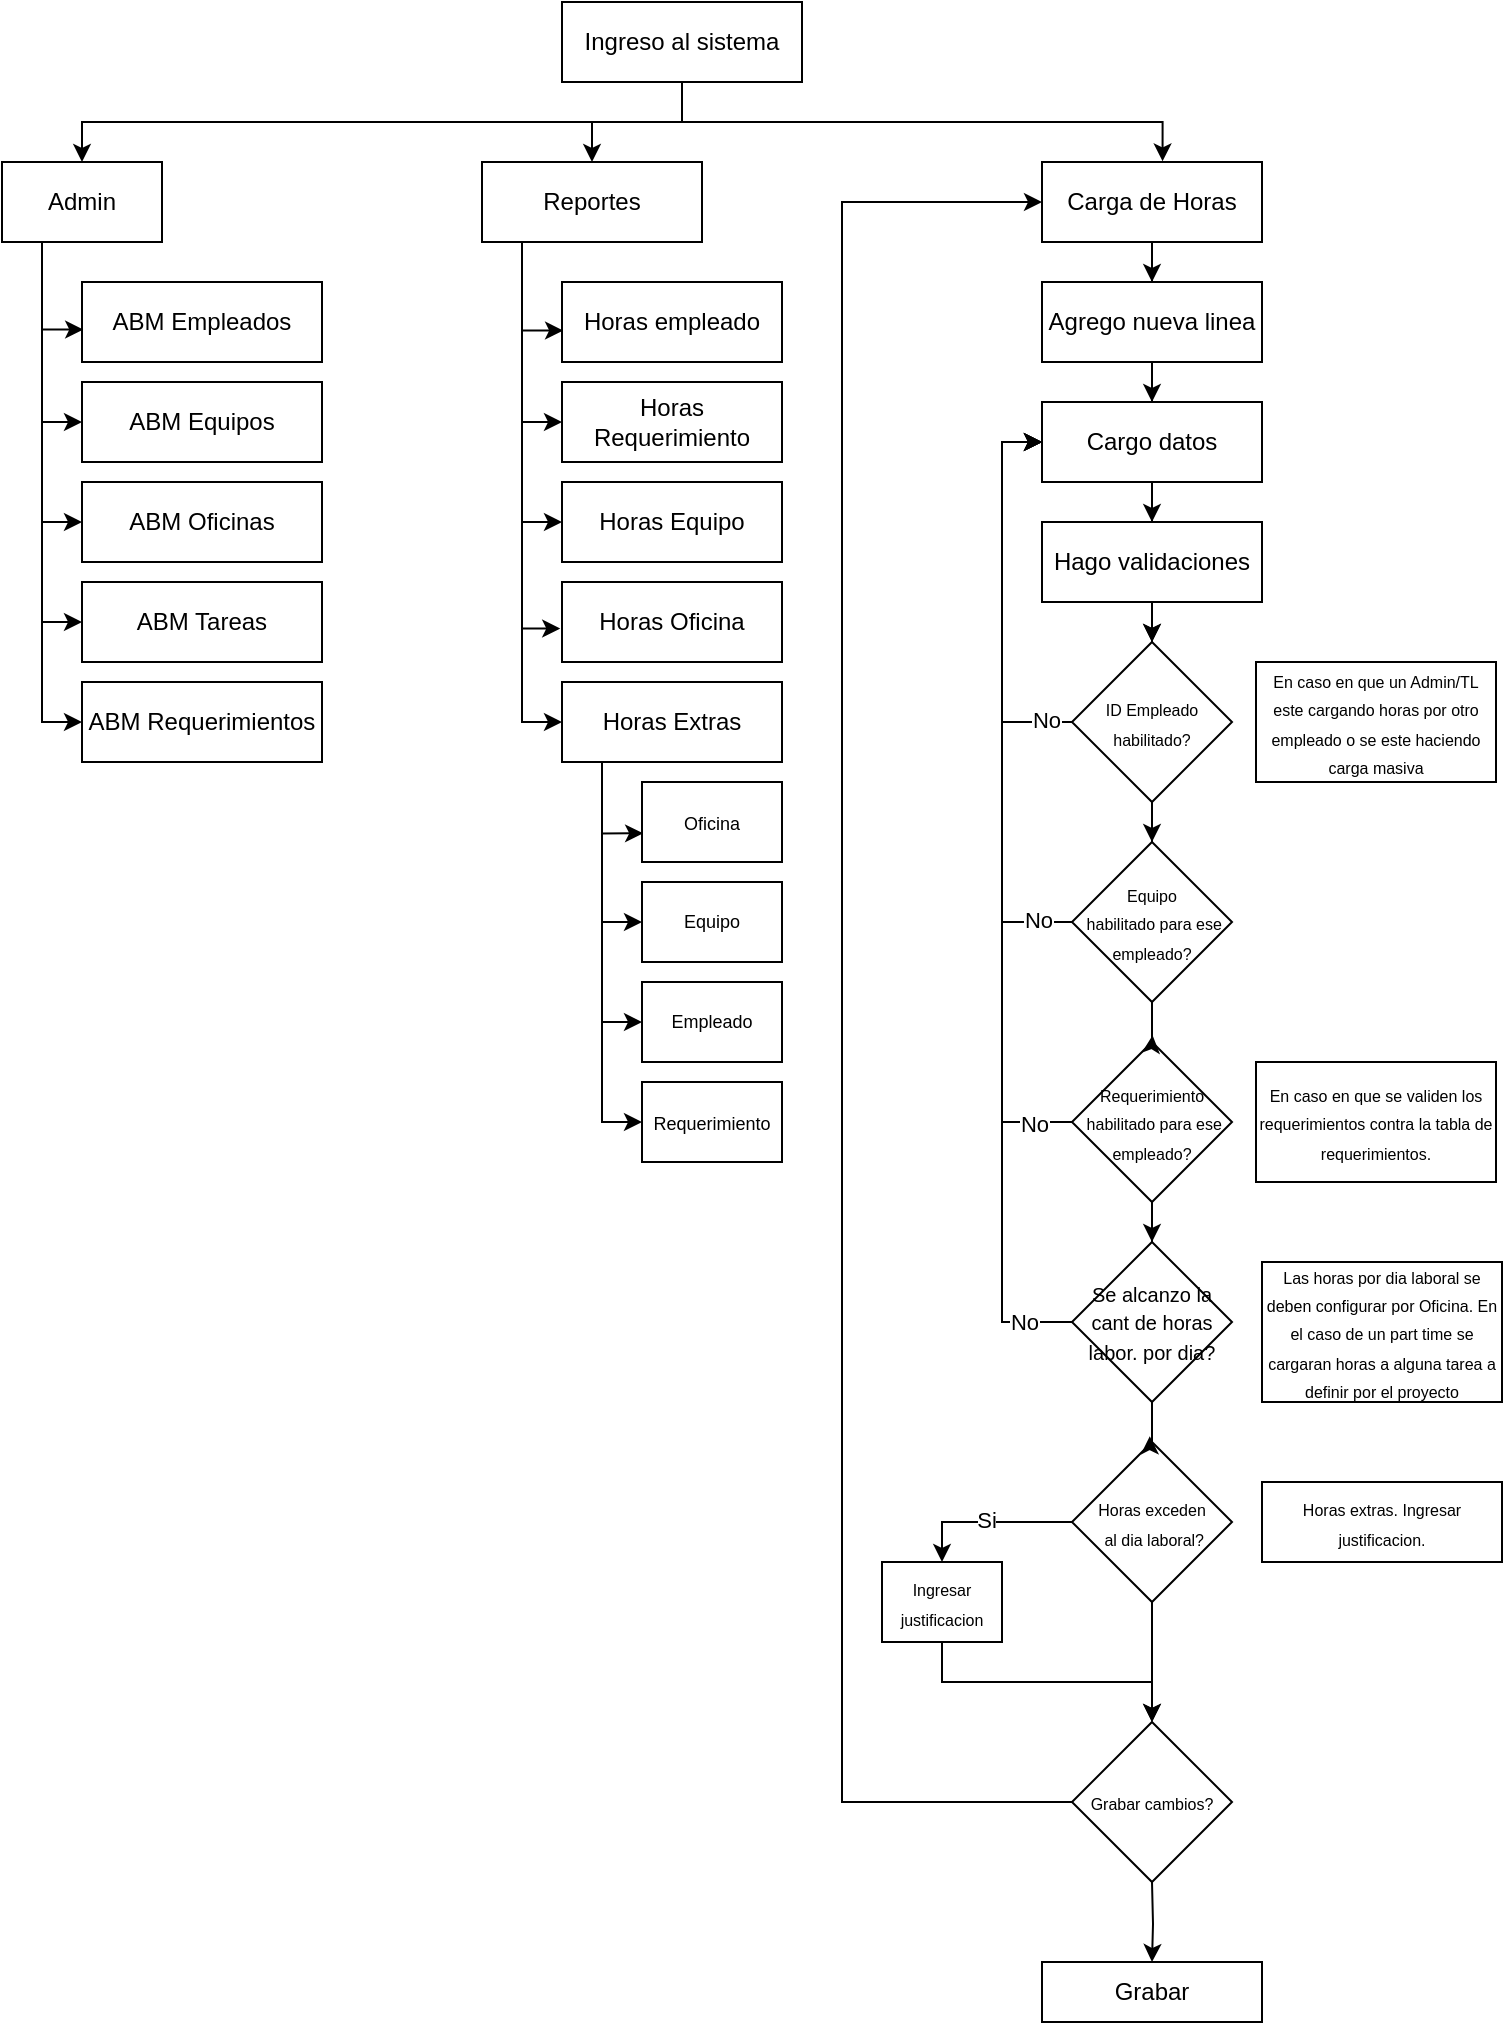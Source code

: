 <mxfile version="24.7.13">
  <diagram id="C5RBs43oDa-KdzZeNtuy" name="Page-1">
    <mxGraphModel dx="988" dy="351" grid="1" gridSize="10" guides="1" tooltips="1" connect="1" arrows="1" fold="1" page="1" pageScale="1" pageWidth="827" pageHeight="1169" math="0" shadow="0">
      <root>
        <mxCell id="WIyWlLk6GJQsqaUBKTNV-0" />
        <mxCell id="WIyWlLk6GJQsqaUBKTNV-1" parent="WIyWlLk6GJQsqaUBKTNV-0" />
        <mxCell id="NoZK8mIWvihNjDfT-P1Z-3" style="edgeStyle=orthogonalEdgeStyle;rounded=0;orthogonalLoop=1;jettySize=auto;html=1;exitX=0.5;exitY=1;exitDx=0;exitDy=0;entryX=0.5;entryY=0;entryDx=0;entryDy=0;" edge="1" parent="WIyWlLk6GJQsqaUBKTNV-1" source="NoZK8mIWvihNjDfT-P1Z-0" target="NoZK8mIWvihNjDfT-P1Z-1">
          <mxGeometry relative="1" as="geometry">
            <Array as="points">
              <mxPoint x="420" y="100" />
              <mxPoint x="120" y="100" />
            </Array>
          </mxGeometry>
        </mxCell>
        <mxCell id="NoZK8mIWvihNjDfT-P1Z-19" style="edgeStyle=orthogonalEdgeStyle;rounded=0;orthogonalLoop=1;jettySize=auto;html=1;entryX=0.5;entryY=0;entryDx=0;entryDy=0;" edge="1" parent="WIyWlLk6GJQsqaUBKTNV-1" source="NoZK8mIWvihNjDfT-P1Z-0" target="NoZK8mIWvihNjDfT-P1Z-18">
          <mxGeometry relative="1" as="geometry" />
        </mxCell>
        <mxCell id="NoZK8mIWvihNjDfT-P1Z-0" value="Ingreso al sistema" style="rounded=0;whiteSpace=wrap;html=1;" vertex="1" parent="WIyWlLk6GJQsqaUBKTNV-1">
          <mxGeometry x="360" y="40" width="120" height="40" as="geometry" />
        </mxCell>
        <mxCell id="NoZK8mIWvihNjDfT-P1Z-15" style="edgeStyle=orthogonalEdgeStyle;rounded=0;orthogonalLoop=1;jettySize=auto;html=1;entryX=0;entryY=0.5;entryDx=0;entryDy=0;" edge="1" parent="WIyWlLk6GJQsqaUBKTNV-1" source="NoZK8mIWvihNjDfT-P1Z-1" target="NoZK8mIWvihNjDfT-P1Z-9">
          <mxGeometry relative="1" as="geometry">
            <Array as="points">
              <mxPoint x="100" y="300" />
            </Array>
          </mxGeometry>
        </mxCell>
        <mxCell id="NoZK8mIWvihNjDfT-P1Z-16" style="edgeStyle=orthogonalEdgeStyle;rounded=0;orthogonalLoop=1;jettySize=auto;html=1;entryX=0;entryY=0.5;entryDx=0;entryDy=0;" edge="1" parent="WIyWlLk6GJQsqaUBKTNV-1" source="NoZK8mIWvihNjDfT-P1Z-1" target="NoZK8mIWvihNjDfT-P1Z-10">
          <mxGeometry relative="1" as="geometry">
            <Array as="points">
              <mxPoint x="100" y="350" />
            </Array>
          </mxGeometry>
        </mxCell>
        <mxCell id="NoZK8mIWvihNjDfT-P1Z-17" style="edgeStyle=orthogonalEdgeStyle;rounded=0;orthogonalLoop=1;jettySize=auto;html=1;entryX=0;entryY=0.5;entryDx=0;entryDy=0;" edge="1" parent="WIyWlLk6GJQsqaUBKTNV-1" source="NoZK8mIWvihNjDfT-P1Z-1" target="NoZK8mIWvihNjDfT-P1Z-11">
          <mxGeometry relative="1" as="geometry">
            <Array as="points">
              <mxPoint x="100" y="400" />
            </Array>
          </mxGeometry>
        </mxCell>
        <mxCell id="NoZK8mIWvihNjDfT-P1Z-1" value="Admin" style="rounded=0;whiteSpace=wrap;html=1;" vertex="1" parent="WIyWlLk6GJQsqaUBKTNV-1">
          <mxGeometry x="80" y="120" width="80" height="40" as="geometry" />
        </mxCell>
        <mxCell id="NoZK8mIWvihNjDfT-P1Z-26" style="edgeStyle=orthogonalEdgeStyle;rounded=0;orthogonalLoop=1;jettySize=auto;html=1;entryX=0.5;entryY=0;entryDx=0;entryDy=0;" edge="1" parent="WIyWlLk6GJQsqaUBKTNV-1" source="NoZK8mIWvihNjDfT-P1Z-2" target="NoZK8mIWvihNjDfT-P1Z-20">
          <mxGeometry relative="1" as="geometry" />
        </mxCell>
        <mxCell id="NoZK8mIWvihNjDfT-P1Z-2" value="Carga de Horas" style="rounded=0;whiteSpace=wrap;html=1;" vertex="1" parent="WIyWlLk6GJQsqaUBKTNV-1">
          <mxGeometry x="600" y="120" width="110" height="40" as="geometry" />
        </mxCell>
        <mxCell id="NoZK8mIWvihNjDfT-P1Z-6" style="edgeStyle=orthogonalEdgeStyle;rounded=0;orthogonalLoop=1;jettySize=auto;html=1;entryX=0.548;entryY=-0.008;entryDx=0;entryDy=0;entryPerimeter=0;exitX=0.5;exitY=1;exitDx=0;exitDy=0;" edge="1" parent="WIyWlLk6GJQsqaUBKTNV-1" source="NoZK8mIWvihNjDfT-P1Z-0" target="NoZK8mIWvihNjDfT-P1Z-2">
          <mxGeometry relative="1" as="geometry" />
        </mxCell>
        <mxCell id="NoZK8mIWvihNjDfT-P1Z-7" value="ABM&amp;nbsp;&lt;span style=&quot;background-color: initial;&quot;&gt;Empleados&lt;/span&gt;" style="rounded=0;whiteSpace=wrap;html=1;" vertex="1" parent="WIyWlLk6GJQsqaUBKTNV-1">
          <mxGeometry x="120" y="180" width="120" height="40" as="geometry" />
        </mxCell>
        <mxCell id="NoZK8mIWvihNjDfT-P1Z-8" value="ABM Equipos" style="rounded=0;whiteSpace=wrap;html=1;" vertex="1" parent="WIyWlLk6GJQsqaUBKTNV-1">
          <mxGeometry x="120" y="230" width="120" height="40" as="geometry" />
        </mxCell>
        <mxCell id="NoZK8mIWvihNjDfT-P1Z-9" value="ABM Oficinas" style="rounded=0;whiteSpace=wrap;html=1;" vertex="1" parent="WIyWlLk6GJQsqaUBKTNV-1">
          <mxGeometry x="120" y="280" width="120" height="40" as="geometry" />
        </mxCell>
        <mxCell id="NoZK8mIWvihNjDfT-P1Z-10" value="ABM Tareas" style="rounded=0;whiteSpace=wrap;html=1;" vertex="1" parent="WIyWlLk6GJQsqaUBKTNV-1">
          <mxGeometry x="120" y="330" width="120" height="40" as="geometry" />
        </mxCell>
        <mxCell id="NoZK8mIWvihNjDfT-P1Z-11" value="ABM Requerimientos" style="rounded=0;whiteSpace=wrap;html=1;" vertex="1" parent="WIyWlLk6GJQsqaUBKTNV-1">
          <mxGeometry x="120" y="380" width="120" height="40" as="geometry" />
        </mxCell>
        <mxCell id="NoZK8mIWvihNjDfT-P1Z-13" style="edgeStyle=orthogonalEdgeStyle;rounded=0;orthogonalLoop=1;jettySize=auto;html=1;entryX=0.005;entryY=0.594;entryDx=0;entryDy=0;entryPerimeter=0;" edge="1" parent="WIyWlLk6GJQsqaUBKTNV-1" source="NoZK8mIWvihNjDfT-P1Z-1" target="NoZK8mIWvihNjDfT-P1Z-7">
          <mxGeometry relative="1" as="geometry">
            <Array as="points">
              <mxPoint x="100" y="204" />
            </Array>
          </mxGeometry>
        </mxCell>
        <mxCell id="NoZK8mIWvihNjDfT-P1Z-14" style="edgeStyle=orthogonalEdgeStyle;rounded=0;orthogonalLoop=1;jettySize=auto;html=1;entryX=0;entryY=0.5;entryDx=0;entryDy=0;" edge="1" parent="WIyWlLk6GJQsqaUBKTNV-1" source="NoZK8mIWvihNjDfT-P1Z-1" target="NoZK8mIWvihNjDfT-P1Z-8">
          <mxGeometry relative="1" as="geometry">
            <mxPoint x="120" y="250" as="targetPoint" />
            <Array as="points">
              <mxPoint x="100" y="250" />
            </Array>
          </mxGeometry>
        </mxCell>
        <mxCell id="NoZK8mIWvihNjDfT-P1Z-76" style="edgeStyle=orthogonalEdgeStyle;rounded=0;orthogonalLoop=1;jettySize=auto;html=1;entryX=0;entryY=0.5;entryDx=0;entryDy=0;" edge="1" parent="WIyWlLk6GJQsqaUBKTNV-1" source="NoZK8mIWvihNjDfT-P1Z-18" target="NoZK8mIWvihNjDfT-P1Z-63">
          <mxGeometry relative="1" as="geometry">
            <Array as="points">
              <mxPoint x="340" y="250" />
            </Array>
          </mxGeometry>
        </mxCell>
        <mxCell id="NoZK8mIWvihNjDfT-P1Z-77" style="edgeStyle=orthogonalEdgeStyle;rounded=0;orthogonalLoop=1;jettySize=auto;html=1;entryX=0;entryY=0.5;entryDx=0;entryDy=0;" edge="1" parent="WIyWlLk6GJQsqaUBKTNV-1" source="NoZK8mIWvihNjDfT-P1Z-18" target="NoZK8mIWvihNjDfT-P1Z-64">
          <mxGeometry relative="1" as="geometry">
            <Array as="points">
              <mxPoint x="340" y="300" />
            </Array>
          </mxGeometry>
        </mxCell>
        <mxCell id="NoZK8mIWvihNjDfT-P1Z-79" style="edgeStyle=orthogonalEdgeStyle;rounded=0;orthogonalLoop=1;jettySize=auto;html=1;entryX=0;entryY=0.5;entryDx=0;entryDy=0;" edge="1" parent="WIyWlLk6GJQsqaUBKTNV-1" source="NoZK8mIWvihNjDfT-P1Z-18" target="NoZK8mIWvihNjDfT-P1Z-65">
          <mxGeometry relative="1" as="geometry">
            <Array as="points">
              <mxPoint x="340" y="400" />
            </Array>
          </mxGeometry>
        </mxCell>
        <mxCell id="NoZK8mIWvihNjDfT-P1Z-18" value="Reportes" style="rounded=0;whiteSpace=wrap;html=1;" vertex="1" parent="WIyWlLk6GJQsqaUBKTNV-1">
          <mxGeometry x="320" y="120" width="110" height="40" as="geometry" />
        </mxCell>
        <mxCell id="NoZK8mIWvihNjDfT-P1Z-27" style="edgeStyle=orthogonalEdgeStyle;rounded=0;orthogonalLoop=1;jettySize=auto;html=1;entryX=0.5;entryY=0;entryDx=0;entryDy=0;" edge="1" parent="WIyWlLk6GJQsqaUBKTNV-1" source="NoZK8mIWvihNjDfT-P1Z-20" target="NoZK8mIWvihNjDfT-P1Z-21">
          <mxGeometry relative="1" as="geometry" />
        </mxCell>
        <mxCell id="NoZK8mIWvihNjDfT-P1Z-20" value="Agrego nueva linea" style="rounded=0;whiteSpace=wrap;html=1;" vertex="1" parent="WIyWlLk6GJQsqaUBKTNV-1">
          <mxGeometry x="600" y="180" width="110" height="40" as="geometry" />
        </mxCell>
        <mxCell id="NoZK8mIWvihNjDfT-P1Z-28" style="edgeStyle=orthogonalEdgeStyle;rounded=0;orthogonalLoop=1;jettySize=auto;html=1;entryX=0.5;entryY=0;entryDx=0;entryDy=0;" edge="1" parent="WIyWlLk6GJQsqaUBKTNV-1" source="NoZK8mIWvihNjDfT-P1Z-21" target="NoZK8mIWvihNjDfT-P1Z-22">
          <mxGeometry relative="1" as="geometry" />
        </mxCell>
        <mxCell id="NoZK8mIWvihNjDfT-P1Z-21" value="Cargo datos" style="rounded=0;whiteSpace=wrap;html=1;" vertex="1" parent="WIyWlLk6GJQsqaUBKTNV-1">
          <mxGeometry x="600" y="240" width="110" height="40" as="geometry" />
        </mxCell>
        <mxCell id="NoZK8mIWvihNjDfT-P1Z-25" style="edgeStyle=orthogonalEdgeStyle;rounded=0;orthogonalLoop=1;jettySize=auto;html=1;entryX=0.5;entryY=0;entryDx=0;entryDy=0;" edge="1" parent="WIyWlLk6GJQsqaUBKTNV-1" source="NoZK8mIWvihNjDfT-P1Z-22" target="NoZK8mIWvihNjDfT-P1Z-23">
          <mxGeometry relative="1" as="geometry" />
        </mxCell>
        <mxCell id="NoZK8mIWvihNjDfT-P1Z-49" value="" style="edgeStyle=orthogonalEdgeStyle;rounded=0;orthogonalLoop=1;jettySize=auto;html=1;" edge="1" parent="WIyWlLk6GJQsqaUBKTNV-1" source="NoZK8mIWvihNjDfT-P1Z-22" target="NoZK8mIWvihNjDfT-P1Z-23">
          <mxGeometry relative="1" as="geometry" />
        </mxCell>
        <mxCell id="NoZK8mIWvihNjDfT-P1Z-22" value="Hago validaciones" style="rounded=0;whiteSpace=wrap;html=1;" vertex="1" parent="WIyWlLk6GJQsqaUBKTNV-1">
          <mxGeometry x="600" y="300" width="110" height="40" as="geometry" />
        </mxCell>
        <mxCell id="NoZK8mIWvihNjDfT-P1Z-24" style="edgeStyle=orthogonalEdgeStyle;rounded=0;orthogonalLoop=1;jettySize=auto;html=1;entryX=0;entryY=0.5;entryDx=0;entryDy=0;exitX=0;exitY=0.5;exitDx=0;exitDy=0;" edge="1" parent="WIyWlLk6GJQsqaUBKTNV-1" source="NoZK8mIWvihNjDfT-P1Z-23" target="NoZK8mIWvihNjDfT-P1Z-21">
          <mxGeometry relative="1" as="geometry" />
        </mxCell>
        <mxCell id="NoZK8mIWvihNjDfT-P1Z-45" value="No" style="edgeLabel;html=1;align=center;verticalAlign=middle;resizable=0;points=[];" vertex="1" connectable="0" parent="NoZK8mIWvihNjDfT-P1Z-24">
          <mxGeometry x="-0.862" y="-1" relative="1" as="geometry">
            <mxPoint as="offset" />
          </mxGeometry>
        </mxCell>
        <mxCell id="NoZK8mIWvihNjDfT-P1Z-30" style="edgeStyle=orthogonalEdgeStyle;rounded=0;orthogonalLoop=1;jettySize=auto;html=1;entryX=0.5;entryY=0;entryDx=0;entryDy=0;" edge="1" parent="WIyWlLk6GJQsqaUBKTNV-1" source="NoZK8mIWvihNjDfT-P1Z-23" target="NoZK8mIWvihNjDfT-P1Z-29">
          <mxGeometry relative="1" as="geometry" />
        </mxCell>
        <mxCell id="NoZK8mIWvihNjDfT-P1Z-23" value="&lt;font style=&quot;font-size: 8px;&quot;&gt;ID Empleado habilitado?&lt;/font&gt;" style="rhombus;whiteSpace=wrap;html=1;" vertex="1" parent="WIyWlLk6GJQsqaUBKTNV-1">
          <mxGeometry x="615" y="360" width="80" height="80" as="geometry" />
        </mxCell>
        <mxCell id="NoZK8mIWvihNjDfT-P1Z-31" style="edgeStyle=orthogonalEdgeStyle;rounded=0;orthogonalLoop=1;jettySize=auto;html=1;" edge="1" parent="WIyWlLk6GJQsqaUBKTNV-1" source="NoZK8mIWvihNjDfT-P1Z-29">
          <mxGeometry relative="1" as="geometry">
            <mxPoint x="600" y="260" as="targetPoint" />
            <Array as="points">
              <mxPoint x="580" y="500" />
              <mxPoint x="580" y="260" />
            </Array>
          </mxGeometry>
        </mxCell>
        <mxCell id="NoZK8mIWvihNjDfT-P1Z-46" value="No" style="edgeLabel;html=1;align=center;verticalAlign=middle;resizable=0;points=[];" vertex="1" connectable="0" parent="NoZK8mIWvihNjDfT-P1Z-31">
          <mxGeometry x="-0.883" y="-1" relative="1" as="geometry">
            <mxPoint as="offset" />
          </mxGeometry>
        </mxCell>
        <mxCell id="NoZK8mIWvihNjDfT-P1Z-29" value="&lt;font style=&quot;font-size: 8px;&quot;&gt;Equipo&lt;/font&gt;&lt;div&gt;&lt;font style=&quot;font-size: 8px;&quot;&gt;&amp;nbsp;habilitado para ese empleado?&lt;/font&gt;&lt;/div&gt;" style="rhombus;whiteSpace=wrap;html=1;" vertex="1" parent="WIyWlLk6GJQsqaUBKTNV-1">
          <mxGeometry x="615" y="460" width="80" height="80" as="geometry" />
        </mxCell>
        <mxCell id="NoZK8mIWvihNjDfT-P1Z-34" style="edgeStyle=orthogonalEdgeStyle;rounded=0;orthogonalLoop=1;jettySize=auto;html=1;entryX=0;entryY=0.5;entryDx=0;entryDy=0;" edge="1" parent="WIyWlLk6GJQsqaUBKTNV-1" source="NoZK8mIWvihNjDfT-P1Z-32" target="NoZK8mIWvihNjDfT-P1Z-21">
          <mxGeometry relative="1" as="geometry">
            <Array as="points">
              <mxPoint x="580" y="600" />
              <mxPoint x="580" y="260" />
            </Array>
          </mxGeometry>
        </mxCell>
        <mxCell id="NoZK8mIWvihNjDfT-P1Z-47" value="No" style="edgeLabel;html=1;align=center;verticalAlign=middle;resizable=0;points=[];" vertex="1" connectable="0" parent="NoZK8mIWvihNjDfT-P1Z-34">
          <mxGeometry x="-0.9" y="1" relative="1" as="geometry">
            <mxPoint as="offset" />
          </mxGeometry>
        </mxCell>
        <mxCell id="NoZK8mIWvihNjDfT-P1Z-40" style="edgeStyle=orthogonalEdgeStyle;rounded=0;orthogonalLoop=1;jettySize=auto;html=1;entryX=0.5;entryY=0;entryDx=0;entryDy=0;" edge="1" parent="WIyWlLk6GJQsqaUBKTNV-1" source="NoZK8mIWvihNjDfT-P1Z-32" target="NoZK8mIWvihNjDfT-P1Z-37">
          <mxGeometry relative="1" as="geometry" />
        </mxCell>
        <mxCell id="NoZK8mIWvihNjDfT-P1Z-32" value="&lt;font style=&quot;font-size: 8px;&quot;&gt;Requerimiento&lt;/font&gt;&lt;div&gt;&lt;span style=&quot;background-color: initial; font-size: 8px;&quot;&gt;&amp;nbsp;habilitado para ese empleado?&lt;/span&gt;&lt;/div&gt;" style="rhombus;whiteSpace=wrap;html=1;" vertex="1" parent="WIyWlLk6GJQsqaUBKTNV-1">
          <mxGeometry x="615" y="560" width="80" height="80" as="geometry" />
        </mxCell>
        <mxCell id="NoZK8mIWvihNjDfT-P1Z-33" style="edgeStyle=orthogonalEdgeStyle;rounded=0;orthogonalLoop=1;jettySize=auto;html=1;entryX=0.504;entryY=-0.042;entryDx=0;entryDy=0;entryPerimeter=0;" edge="1" parent="WIyWlLk6GJQsqaUBKTNV-1" source="NoZK8mIWvihNjDfT-P1Z-29" target="NoZK8mIWvihNjDfT-P1Z-32">
          <mxGeometry relative="1" as="geometry" />
        </mxCell>
        <mxCell id="NoZK8mIWvihNjDfT-P1Z-35" value="&lt;font style=&quot;font-size: 8px;&quot;&gt;En caso en que un Admin/TL este cargando horas por otro empleado o se este haciendo carga masiva&lt;/font&gt;" style="rounded=0;whiteSpace=wrap;html=1;" vertex="1" parent="WIyWlLk6GJQsqaUBKTNV-1">
          <mxGeometry x="707" y="370" width="120" height="60" as="geometry" />
        </mxCell>
        <mxCell id="NoZK8mIWvihNjDfT-P1Z-36" value="&lt;font style=&quot;font-size: 8px;&quot;&gt;En caso en que se validen los requerimientos contra la tabla de requerimientos.&lt;/font&gt;" style="rounded=0;whiteSpace=wrap;html=1;" vertex="1" parent="WIyWlLk6GJQsqaUBKTNV-1">
          <mxGeometry x="707" y="570" width="120" height="60" as="geometry" />
        </mxCell>
        <mxCell id="NoZK8mIWvihNjDfT-P1Z-41" style="edgeStyle=orthogonalEdgeStyle;rounded=0;orthogonalLoop=1;jettySize=auto;html=1;entryX=0;entryY=0.5;entryDx=0;entryDy=0;" edge="1" parent="WIyWlLk6GJQsqaUBKTNV-1" source="NoZK8mIWvihNjDfT-P1Z-37" target="NoZK8mIWvihNjDfT-P1Z-21">
          <mxGeometry relative="1" as="geometry">
            <Array as="points">
              <mxPoint x="580" y="700" />
              <mxPoint x="580" y="260" />
            </Array>
          </mxGeometry>
        </mxCell>
        <mxCell id="NoZK8mIWvihNjDfT-P1Z-48" value="No" style="edgeLabel;html=1;align=center;verticalAlign=middle;resizable=0;points=[];" vertex="1" connectable="0" parent="NoZK8mIWvihNjDfT-P1Z-41">
          <mxGeometry x="-0.901" relative="1" as="geometry">
            <mxPoint as="offset" />
          </mxGeometry>
        </mxCell>
        <mxCell id="NoZK8mIWvihNjDfT-P1Z-37" value="&lt;div style=&quot;&quot;&gt;&lt;font size=&quot;1&quot;&gt;Se alcanzo la cant de horas labor. por dia?&lt;/font&gt;&lt;/div&gt;" style="rhombus;whiteSpace=wrap;html=1;" vertex="1" parent="WIyWlLk6GJQsqaUBKTNV-1">
          <mxGeometry x="615" y="660" width="80" height="80" as="geometry" />
        </mxCell>
        <mxCell id="NoZK8mIWvihNjDfT-P1Z-38" value="&lt;font style=&quot;font-size: 8px;&quot;&gt;Las horas por dia laboral se deben configurar por Oficina. En el caso de un part time se cargaran horas a alguna tarea a definir por el proyecto&lt;/font&gt;" style="rounded=0;whiteSpace=wrap;html=1;" vertex="1" parent="WIyWlLk6GJQsqaUBKTNV-1">
          <mxGeometry x="710" y="670" width="120" height="70" as="geometry" />
        </mxCell>
        <mxCell id="NoZK8mIWvihNjDfT-P1Z-52" style="edgeStyle=orthogonalEdgeStyle;rounded=0;orthogonalLoop=1;jettySize=auto;html=1;entryX=0.5;entryY=0;entryDx=0;entryDy=0;" edge="1" parent="WIyWlLk6GJQsqaUBKTNV-1" source="NoZK8mIWvihNjDfT-P1Z-42" target="NoZK8mIWvihNjDfT-P1Z-51">
          <mxGeometry relative="1" as="geometry" />
        </mxCell>
        <mxCell id="NoZK8mIWvihNjDfT-P1Z-53" value="Si" style="edgeLabel;html=1;align=center;verticalAlign=middle;resizable=0;points=[];" vertex="1" connectable="0" parent="NoZK8mIWvihNjDfT-P1Z-52">
          <mxGeometry x="0.023" y="-1" relative="1" as="geometry">
            <mxPoint as="offset" />
          </mxGeometry>
        </mxCell>
        <mxCell id="NoZK8mIWvihNjDfT-P1Z-55" style="edgeStyle=orthogonalEdgeStyle;rounded=0;orthogonalLoop=1;jettySize=auto;html=1;entryX=0.5;entryY=0;entryDx=0;entryDy=0;" edge="1" parent="WIyWlLk6GJQsqaUBKTNV-1" source="NoZK8mIWvihNjDfT-P1Z-42" target="NoZK8mIWvihNjDfT-P1Z-54">
          <mxGeometry relative="1" as="geometry" />
        </mxCell>
        <mxCell id="NoZK8mIWvihNjDfT-P1Z-42" value="&lt;font style=&quot;font-size: 8px;&quot;&gt;Horas exceden&lt;/font&gt;&lt;div&gt;&lt;font style=&quot;font-size: 8px;&quot;&gt;&amp;nbsp;al dia laboral?&lt;/font&gt;&lt;/div&gt;" style="rhombus;whiteSpace=wrap;html=1;" vertex="1" parent="WIyWlLk6GJQsqaUBKTNV-1">
          <mxGeometry x="615" y="760" width="80" height="80" as="geometry" />
        </mxCell>
        <mxCell id="NoZK8mIWvihNjDfT-P1Z-43" value="&lt;font style=&quot;font-size: 8px;&quot;&gt;Horas extras. Ingresar justificacion.&lt;/font&gt;" style="rounded=0;whiteSpace=wrap;html=1;" vertex="1" parent="WIyWlLk6GJQsqaUBKTNV-1">
          <mxGeometry x="710" y="780" width="120" height="40" as="geometry" />
        </mxCell>
        <mxCell id="NoZK8mIWvihNjDfT-P1Z-44" style="edgeStyle=orthogonalEdgeStyle;rounded=0;orthogonalLoop=1;jettySize=auto;html=1;entryX=0.486;entryY=-0.036;entryDx=0;entryDy=0;entryPerimeter=0;" edge="1" parent="WIyWlLk6GJQsqaUBKTNV-1" source="NoZK8mIWvihNjDfT-P1Z-37" target="NoZK8mIWvihNjDfT-P1Z-42">
          <mxGeometry relative="1" as="geometry" />
        </mxCell>
        <mxCell id="NoZK8mIWvihNjDfT-P1Z-58" style="edgeStyle=orthogonalEdgeStyle;rounded=0;orthogonalLoop=1;jettySize=auto;html=1;entryX=0.5;entryY=0;entryDx=0;entryDy=0;" edge="1" parent="WIyWlLk6GJQsqaUBKTNV-1" source="NoZK8mIWvihNjDfT-P1Z-51" target="NoZK8mIWvihNjDfT-P1Z-54">
          <mxGeometry relative="1" as="geometry">
            <Array as="points">
              <mxPoint x="550" y="880" />
              <mxPoint x="655" y="880" />
            </Array>
          </mxGeometry>
        </mxCell>
        <mxCell id="NoZK8mIWvihNjDfT-P1Z-51" value="&lt;font style=&quot;font-size: 8px;&quot;&gt;Ingresar justificacion&lt;/font&gt;" style="rounded=0;whiteSpace=wrap;html=1;" vertex="1" parent="WIyWlLk6GJQsqaUBKTNV-1">
          <mxGeometry x="520" y="820" width="60" height="40" as="geometry" />
        </mxCell>
        <mxCell id="NoZK8mIWvihNjDfT-P1Z-57" style="edgeStyle=orthogonalEdgeStyle;rounded=0;orthogonalLoop=1;jettySize=auto;html=1;entryX=0.5;entryY=0;entryDx=0;entryDy=0;" edge="1" parent="WIyWlLk6GJQsqaUBKTNV-1" target="NoZK8mIWvihNjDfT-P1Z-56">
          <mxGeometry relative="1" as="geometry">
            <mxPoint x="655" y="980" as="sourcePoint" />
          </mxGeometry>
        </mxCell>
        <mxCell id="NoZK8mIWvihNjDfT-P1Z-61" style="edgeStyle=orthogonalEdgeStyle;rounded=0;orthogonalLoop=1;jettySize=auto;html=1;entryX=0;entryY=0.5;entryDx=0;entryDy=0;" edge="1" parent="WIyWlLk6GJQsqaUBKTNV-1" source="NoZK8mIWvihNjDfT-P1Z-54" target="NoZK8mIWvihNjDfT-P1Z-2">
          <mxGeometry relative="1" as="geometry">
            <Array as="points">
              <mxPoint x="500" y="940" />
              <mxPoint x="500" y="140" />
            </Array>
          </mxGeometry>
        </mxCell>
        <mxCell id="NoZK8mIWvihNjDfT-P1Z-54" value="&lt;font style=&quot;font-size: 8px;&quot;&gt;Grabar cambios?&lt;/font&gt;" style="rhombus;whiteSpace=wrap;html=1;" vertex="1" parent="WIyWlLk6GJQsqaUBKTNV-1">
          <mxGeometry x="615" y="900" width="80" height="80" as="geometry" />
        </mxCell>
        <mxCell id="NoZK8mIWvihNjDfT-P1Z-56" value="Grabar" style="rounded=0;whiteSpace=wrap;html=1;" vertex="1" parent="WIyWlLk6GJQsqaUBKTNV-1">
          <mxGeometry x="600" y="1020" width="110" height="30" as="geometry" />
        </mxCell>
        <mxCell id="NoZK8mIWvihNjDfT-P1Z-62" value="Horas empleado" style="rounded=0;whiteSpace=wrap;html=1;" vertex="1" parent="WIyWlLk6GJQsqaUBKTNV-1">
          <mxGeometry x="360" y="180" width="110" height="40" as="geometry" />
        </mxCell>
        <mxCell id="NoZK8mIWvihNjDfT-P1Z-63" value="Horas Requerimiento" style="rounded=0;whiteSpace=wrap;html=1;" vertex="1" parent="WIyWlLk6GJQsqaUBKTNV-1">
          <mxGeometry x="360" y="230" width="110" height="40" as="geometry" />
        </mxCell>
        <mxCell id="NoZK8mIWvihNjDfT-P1Z-64" value="Horas Equipo" style="rounded=0;whiteSpace=wrap;html=1;" vertex="1" parent="WIyWlLk6GJQsqaUBKTNV-1">
          <mxGeometry x="360" y="280" width="110" height="40" as="geometry" />
        </mxCell>
        <mxCell id="NoZK8mIWvihNjDfT-P1Z-72" style="edgeStyle=orthogonalEdgeStyle;rounded=0;orthogonalLoop=1;jettySize=auto;html=1;entryX=0;entryY=0.5;entryDx=0;entryDy=0;" edge="1" parent="WIyWlLk6GJQsqaUBKTNV-1" source="NoZK8mIWvihNjDfT-P1Z-65" target="NoZK8mIWvihNjDfT-P1Z-67">
          <mxGeometry relative="1" as="geometry">
            <Array as="points">
              <mxPoint x="380" y="500" />
            </Array>
          </mxGeometry>
        </mxCell>
        <mxCell id="NoZK8mIWvihNjDfT-P1Z-73" style="edgeStyle=orthogonalEdgeStyle;rounded=0;orthogonalLoop=1;jettySize=auto;html=1;entryX=0;entryY=0.5;entryDx=0;entryDy=0;" edge="1" parent="WIyWlLk6GJQsqaUBKTNV-1" source="NoZK8mIWvihNjDfT-P1Z-65" target="NoZK8mIWvihNjDfT-P1Z-66">
          <mxGeometry relative="1" as="geometry">
            <Array as="points">
              <mxPoint x="380" y="550" />
            </Array>
          </mxGeometry>
        </mxCell>
        <mxCell id="NoZK8mIWvihNjDfT-P1Z-74" style="edgeStyle=orthogonalEdgeStyle;rounded=0;orthogonalLoop=1;jettySize=auto;html=1;entryX=0;entryY=0.5;entryDx=0;entryDy=0;" edge="1" parent="WIyWlLk6GJQsqaUBKTNV-1" source="NoZK8mIWvihNjDfT-P1Z-65" target="NoZK8mIWvihNjDfT-P1Z-68">
          <mxGeometry relative="1" as="geometry">
            <Array as="points">
              <mxPoint x="380" y="600" />
            </Array>
          </mxGeometry>
        </mxCell>
        <mxCell id="NoZK8mIWvihNjDfT-P1Z-65" value="Horas Extras" style="rounded=0;whiteSpace=wrap;html=1;" vertex="1" parent="WIyWlLk6GJQsqaUBKTNV-1">
          <mxGeometry x="360" y="380" width="110" height="40" as="geometry" />
        </mxCell>
        <mxCell id="NoZK8mIWvihNjDfT-P1Z-66" value="Empleado" style="rounded=0;whiteSpace=wrap;html=1;fontSize=9;" vertex="1" parent="WIyWlLk6GJQsqaUBKTNV-1">
          <mxGeometry x="400" y="530" width="70" height="40" as="geometry" />
        </mxCell>
        <mxCell id="NoZK8mIWvihNjDfT-P1Z-67" value="Equipo" style="rounded=0;whiteSpace=wrap;html=1;fontSize=9;" vertex="1" parent="WIyWlLk6GJQsqaUBKTNV-1">
          <mxGeometry x="400" y="480" width="70" height="40" as="geometry" />
        </mxCell>
        <mxCell id="NoZK8mIWvihNjDfT-P1Z-68" value="&lt;font style=&quot;font-size: 9px;&quot;&gt;Requerimiento&lt;/font&gt;" style="rounded=0;whiteSpace=wrap;html=1;" vertex="1" parent="WIyWlLk6GJQsqaUBKTNV-1">
          <mxGeometry x="400" y="580" width="70" height="40" as="geometry" />
        </mxCell>
        <mxCell id="NoZK8mIWvihNjDfT-P1Z-69" value="&lt;font style=&quot;font-size: 9px;&quot;&gt;Oficina&lt;/font&gt;" style="rounded=0;whiteSpace=wrap;html=1;" vertex="1" parent="WIyWlLk6GJQsqaUBKTNV-1">
          <mxGeometry x="400" y="430" width="70" height="40" as="geometry" />
        </mxCell>
        <mxCell id="NoZK8mIWvihNjDfT-P1Z-70" value="Horas Oficina" style="rounded=0;whiteSpace=wrap;html=1;" vertex="1" parent="WIyWlLk6GJQsqaUBKTNV-1">
          <mxGeometry x="360" y="330" width="110" height="40" as="geometry" />
        </mxCell>
        <mxCell id="NoZK8mIWvihNjDfT-P1Z-71" style="edgeStyle=orthogonalEdgeStyle;rounded=0;orthogonalLoop=1;jettySize=auto;html=1;entryX=0.008;entryY=0.642;entryDx=0;entryDy=0;entryPerimeter=0;" edge="1" parent="WIyWlLk6GJQsqaUBKTNV-1" source="NoZK8mIWvihNjDfT-P1Z-65" target="NoZK8mIWvihNjDfT-P1Z-69">
          <mxGeometry relative="1" as="geometry">
            <Array as="points">
              <mxPoint x="380" y="456" />
            </Array>
          </mxGeometry>
        </mxCell>
        <mxCell id="NoZK8mIWvihNjDfT-P1Z-75" style="edgeStyle=orthogonalEdgeStyle;rounded=0;orthogonalLoop=1;jettySize=auto;html=1;entryX=0.005;entryY=0.606;entryDx=0;entryDy=0;entryPerimeter=0;" edge="1" parent="WIyWlLk6GJQsqaUBKTNV-1" source="NoZK8mIWvihNjDfT-P1Z-18" target="NoZK8mIWvihNjDfT-P1Z-62">
          <mxGeometry relative="1" as="geometry">
            <Array as="points">
              <mxPoint x="340" y="204" />
            </Array>
          </mxGeometry>
        </mxCell>
        <mxCell id="NoZK8mIWvihNjDfT-P1Z-78" style="edgeStyle=orthogonalEdgeStyle;rounded=0;orthogonalLoop=1;jettySize=auto;html=1;entryX=-0.008;entryY=0.582;entryDx=0;entryDy=0;entryPerimeter=0;" edge="1" parent="WIyWlLk6GJQsqaUBKTNV-1" source="NoZK8mIWvihNjDfT-P1Z-18" target="NoZK8mIWvihNjDfT-P1Z-70">
          <mxGeometry relative="1" as="geometry">
            <Array as="points">
              <mxPoint x="340" y="353" />
            </Array>
          </mxGeometry>
        </mxCell>
      </root>
    </mxGraphModel>
  </diagram>
</mxfile>
